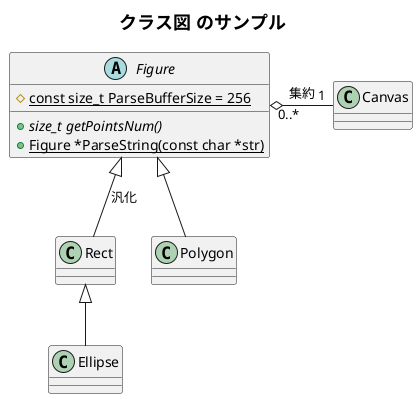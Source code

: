 @startuml{images/class_sample.png}
title <size:18> クラス図 のサンプル </size>
class Canvas
abstract Figure {
    #{static} const size_t ParseBufferSize = 256
    +{abstract} size_t getPointsNum()
    +{static} Figure *ParseString(const char *str)
}

Figure "0..*" o- "1" Canvas : 集約

Figure <|-- Rect : 汎化
Figure <|-- Polygon
Rect <|-- Ellipse

@enduml